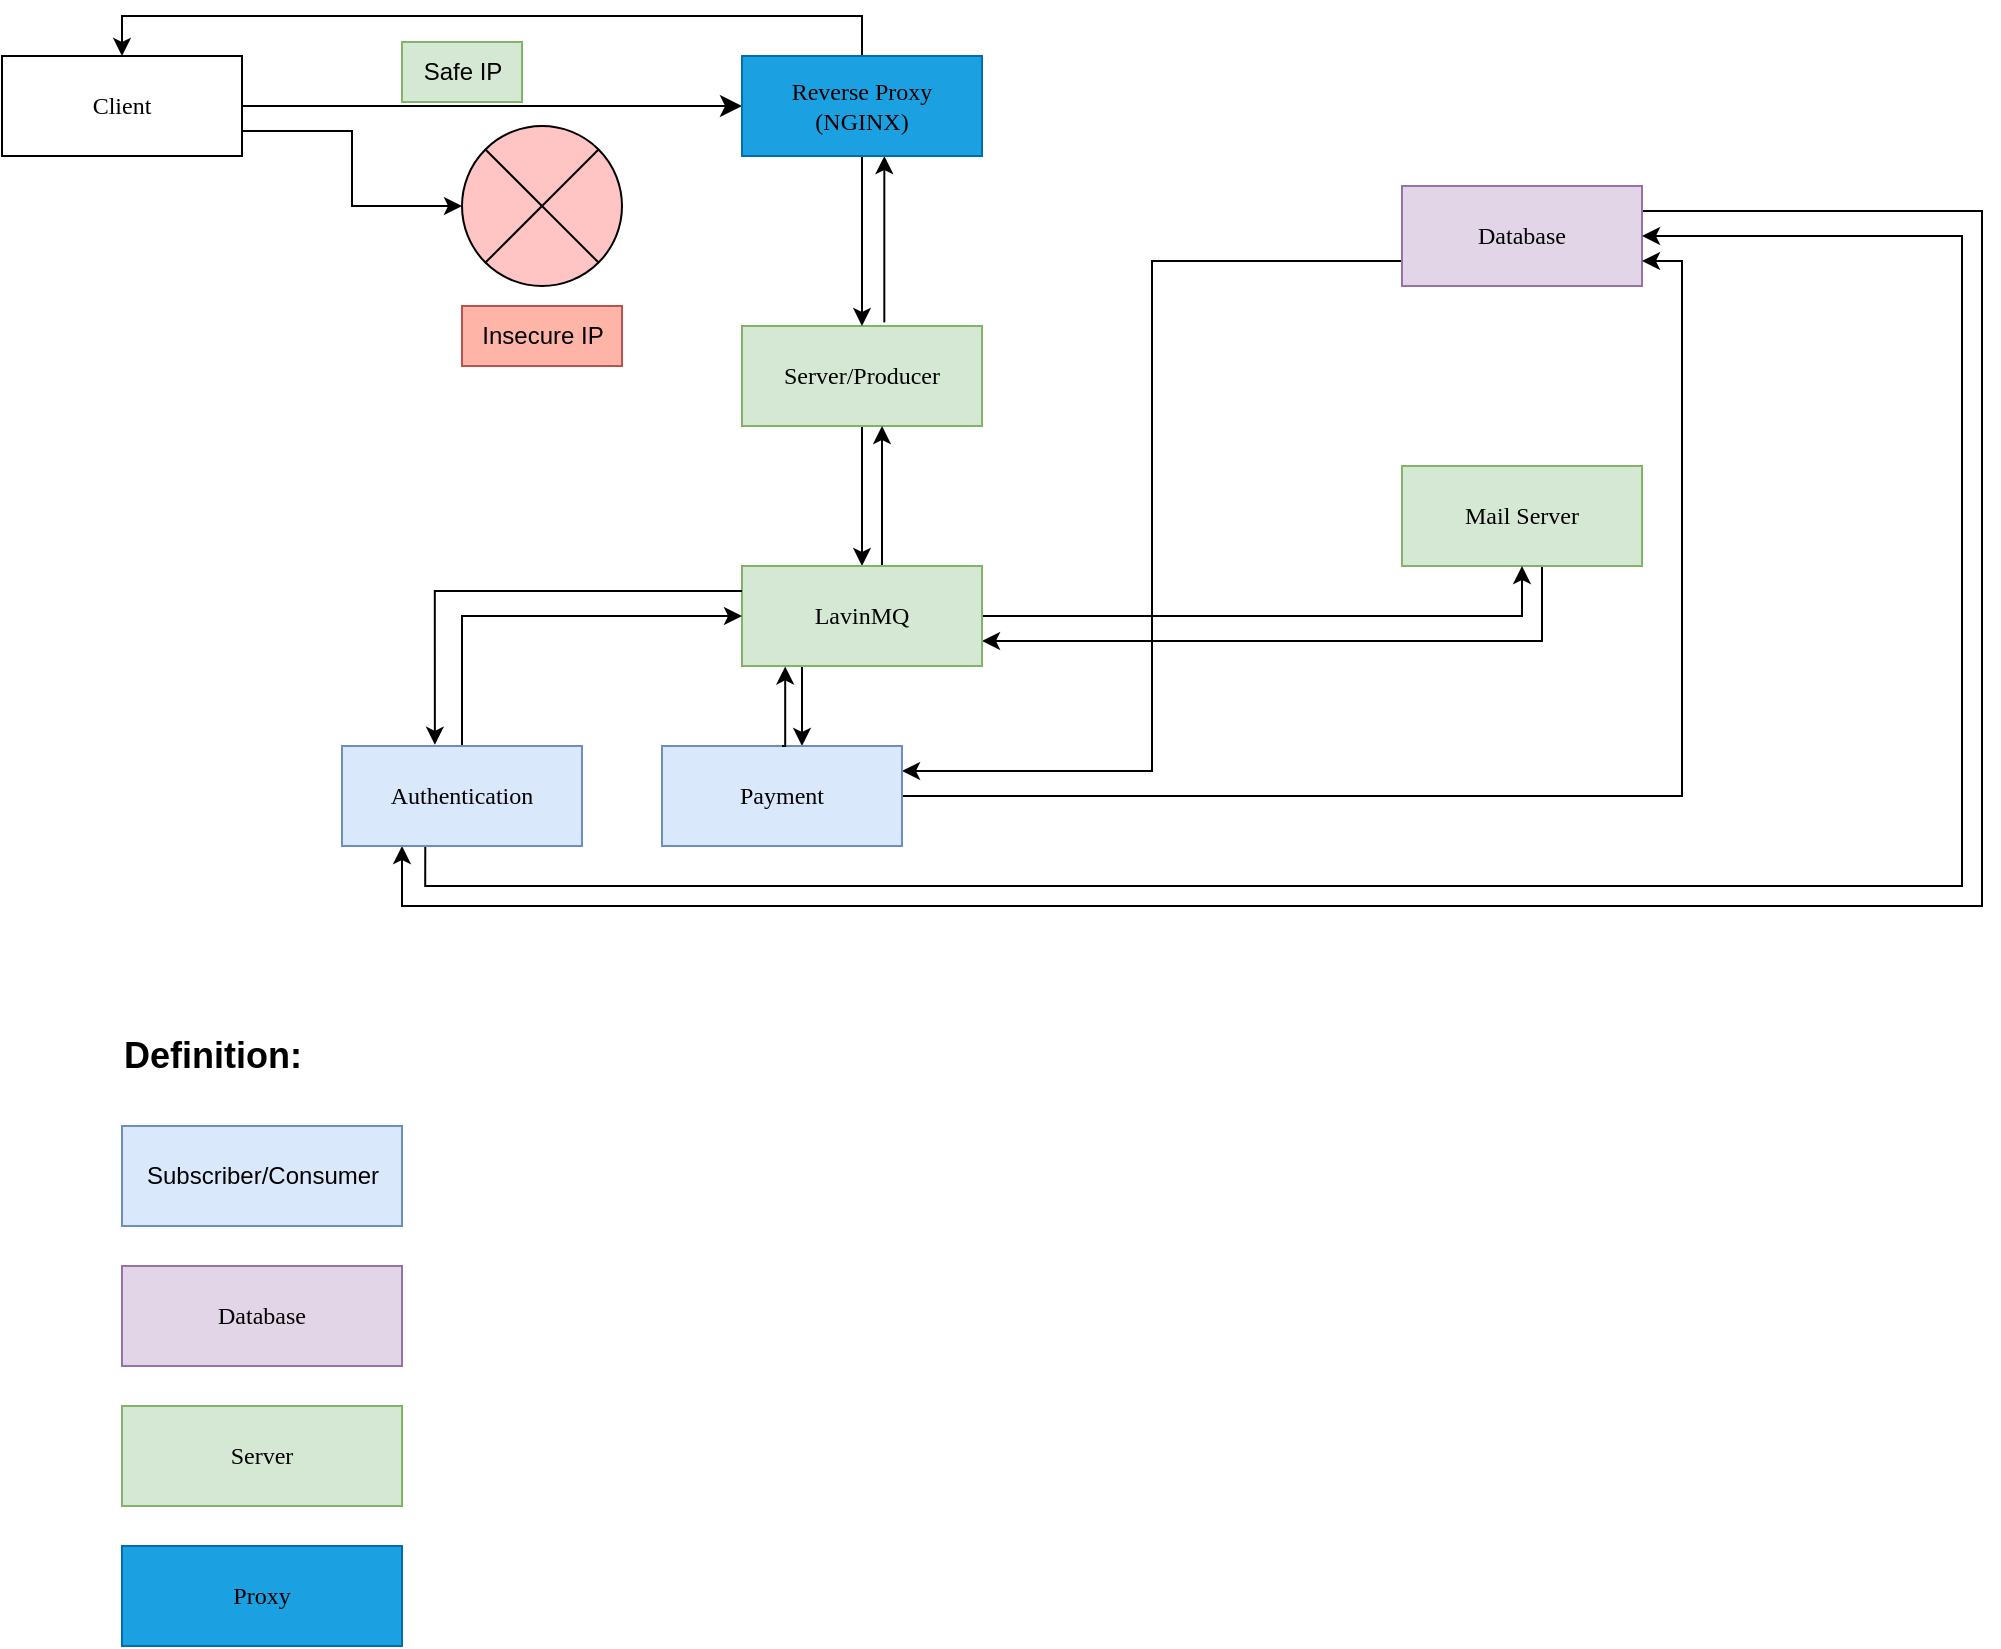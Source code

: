 <mxfile version="24.2.0" type="github">
  <diagram name="Page-1" id="52a04d89-c75d-2922-d76d-85b35f80e030">
    <mxGraphModel dx="1050" dy="557" grid="1" gridSize="10" guides="1" tooltips="1" connect="1" arrows="1" fold="1" page="1" pageScale="1" pageWidth="1100" pageHeight="850" background="none" math="0" shadow="0">
      <root>
        <mxCell id="0" />
        <mxCell id="1" parent="0" />
        <mxCell id="VMB6OrflOX-OGsn26XtV-18" style="edgeStyle=orthogonalEdgeStyle;rounded=0;orthogonalLoop=1;jettySize=auto;html=1;exitX=0.5;exitY=1;exitDx=0;exitDy=0;" parent="1" source="17472293e6e8944d-29" target="VMB6OrflOX-OGsn26XtV-17" edge="1">
          <mxGeometry relative="1" as="geometry" />
        </mxCell>
        <mxCell id="LbKl2bfUw2Kv5uxfCh80-27" style="edgeStyle=orthogonalEdgeStyle;rounded=0;orthogonalLoop=1;jettySize=auto;html=1;exitX=0.593;exitY=-0.036;exitDx=0;exitDy=0;entryX=0.593;entryY=1;entryDx=0;entryDy=0;entryPerimeter=0;exitPerimeter=0;" edge="1" parent="1" source="17472293e6e8944d-29" target="VMB6OrflOX-OGsn26XtV-1">
          <mxGeometry relative="1" as="geometry" />
        </mxCell>
        <mxCell id="17472293e6e8944d-29" value="Server/Producer" style="whiteSpace=wrap;html=1;rounded=0;shadow=0;comic=0;labelBackgroundColor=none;strokeWidth=1;fontFamily=Verdana;fontSize=12;align=center;fillColor=#d5e8d4;strokeColor=#82b366;" parent="1" vertex="1">
          <mxGeometry x="430" y="190" width="120" height="50" as="geometry" />
        </mxCell>
        <mxCell id="1fdf3b25b50cf41e-27" style="edgeStyle=none;html=1;labelBackgroundColor=none;startFill=0;startSize=8;endFill=1;endSize=8;fontFamily=Verdana;fontSize=12;" parent="1" source="17472293e6e8944d-30" edge="1">
          <mxGeometry relative="1" as="geometry">
            <mxPoint x="430" y="80" as="targetPoint" />
          </mxGeometry>
        </mxCell>
        <mxCell id="VMB6OrflOX-OGsn26XtV-12" style="edgeStyle=orthogonalEdgeStyle;rounded=0;orthogonalLoop=1;jettySize=auto;html=1;exitX=1;exitY=0.75;exitDx=0;exitDy=0;entryX=0;entryY=0.5;entryDx=0;entryDy=0;" parent="1" source="17472293e6e8944d-30" target="VMB6OrflOX-OGsn26XtV-11" edge="1">
          <mxGeometry relative="1" as="geometry" />
        </mxCell>
        <mxCell id="17472293e6e8944d-30" value="Client" style="whiteSpace=wrap;html=1;rounded=0;shadow=0;comic=0;labelBackgroundColor=none;strokeWidth=1;fontFamily=Verdana;fontSize=12;align=center;" parent="1" vertex="1">
          <mxGeometry x="60" y="55" width="120" height="50" as="geometry" />
        </mxCell>
        <mxCell id="VMB6OrflOX-OGsn26XtV-3" style="edgeStyle=orthogonalEdgeStyle;rounded=0;orthogonalLoop=1;jettySize=auto;html=1;entryX=0.5;entryY=0;entryDx=0;entryDy=0;" parent="1" source="VMB6OrflOX-OGsn26XtV-1" target="17472293e6e8944d-29" edge="1">
          <mxGeometry relative="1" as="geometry" />
        </mxCell>
        <mxCell id="VMB6OrflOX-OGsn26XtV-16" style="edgeStyle=orthogonalEdgeStyle;rounded=0;orthogonalLoop=1;jettySize=auto;html=1;exitX=0.5;exitY=0;exitDx=0;exitDy=0;entryX=0.5;entryY=0;entryDx=0;entryDy=0;" parent="1" source="VMB6OrflOX-OGsn26XtV-1" target="17472293e6e8944d-30" edge="1">
          <mxGeometry relative="1" as="geometry" />
        </mxCell>
        <mxCell id="VMB6OrflOX-OGsn26XtV-1" value="Reverse Proxy (NGINX)" style="whiteSpace=wrap;html=1;rounded=0;shadow=0;comic=0;labelBackgroundColor=none;strokeWidth=1;fontFamily=Verdana;fontSize=12;align=center;fillColor=#1ba1e2;fontColor=#000000;strokeColor=#006EAF;labelBorderColor=none;" parent="1" vertex="1">
          <mxGeometry x="430" y="55" width="120" height="50" as="geometry" />
        </mxCell>
        <mxCell id="LbKl2bfUw2Kv5uxfCh80-13" style="edgeStyle=orthogonalEdgeStyle;rounded=0;orthogonalLoop=1;jettySize=auto;html=1;exitX=1;exitY=0.25;exitDx=0;exitDy=0;entryX=0.25;entryY=1;entryDx=0;entryDy=0;" edge="1" parent="1" source="VMB6OrflOX-OGsn26XtV-2" target="LbKl2bfUw2Kv5uxfCh80-2">
          <mxGeometry relative="1" as="geometry">
            <Array as="points">
              <mxPoint x="1050" y="133" />
              <mxPoint x="1050" y="480" />
              <mxPoint x="260" y="480" />
            </Array>
          </mxGeometry>
        </mxCell>
        <mxCell id="LbKl2bfUw2Kv5uxfCh80-29" style="edgeStyle=orthogonalEdgeStyle;rounded=0;orthogonalLoop=1;jettySize=auto;html=1;exitX=0;exitY=0.75;exitDx=0;exitDy=0;entryX=1;entryY=0.25;entryDx=0;entryDy=0;" edge="1" parent="1" source="VMB6OrflOX-OGsn26XtV-2" target="LbKl2bfUw2Kv5uxfCh80-4">
          <mxGeometry relative="1" as="geometry" />
        </mxCell>
        <mxCell id="VMB6OrflOX-OGsn26XtV-2" value="Database" style="whiteSpace=wrap;html=1;rounded=0;shadow=0;comic=0;labelBackgroundColor=none;strokeWidth=1;fontFamily=Verdana;fontSize=12;align=center;fillColor=#e1d5e7;strokeColor=#9673a6;" parent="1" vertex="1">
          <mxGeometry x="760" y="120" width="120" height="50" as="geometry" />
        </mxCell>
        <mxCell id="VMB6OrflOX-OGsn26XtV-23" style="edgeStyle=orthogonalEdgeStyle;rounded=0;orthogonalLoop=1;jettySize=auto;html=1;exitX=0.75;exitY=1;exitDx=0;exitDy=0;entryX=1;entryY=0.75;entryDx=0;entryDy=0;" parent="1" source="VMB6OrflOX-OGsn26XtV-5" target="VMB6OrflOX-OGsn26XtV-17" edge="1">
          <mxGeometry relative="1" as="geometry">
            <Array as="points">
              <mxPoint x="830" y="310" />
              <mxPoint x="830" y="348" />
            </Array>
          </mxGeometry>
        </mxCell>
        <mxCell id="VMB6OrflOX-OGsn26XtV-5" value="Mail Server" style="whiteSpace=wrap;html=1;rounded=0;shadow=0;comic=0;labelBackgroundColor=none;strokeWidth=1;fontFamily=Verdana;fontSize=12;align=center;fillColor=#d5e8d4;strokeColor=#82b366;" parent="1" vertex="1">
          <mxGeometry x="760" y="260" width="120" height="50" as="geometry" />
        </mxCell>
        <mxCell id="VMB6OrflOX-OGsn26XtV-7" value="Safe IP" style="text;html=1;align=center;verticalAlign=middle;resizable=0;points=[];autosize=1;strokeColor=#82b366;fillColor=#d5e8d4;" parent="1" vertex="1">
          <mxGeometry x="260" y="48" width="60" height="30" as="geometry" />
        </mxCell>
        <mxCell id="VMB6OrflOX-OGsn26XtV-9" value="Insecure IP" style="text;html=1;align=center;verticalAlign=middle;resizable=0;points=[];autosize=1;strokeColor=#b85450;fillColor=#FFB4A8;gradientColor=none;" parent="1" vertex="1">
          <mxGeometry x="290" y="180" width="80" height="30" as="geometry" />
        </mxCell>
        <mxCell id="VMB6OrflOX-OGsn26XtV-11" value="" style="shape=sumEllipse;perimeter=ellipsePerimeter;whiteSpace=wrap;html=1;backgroundOutline=1;fillColor=#FFC4C4;" parent="1" vertex="1">
          <mxGeometry x="290" y="90" width="80" height="80" as="geometry" />
        </mxCell>
        <mxCell id="VMB6OrflOX-OGsn26XtV-19" style="edgeStyle=orthogonalEdgeStyle;rounded=0;orthogonalLoop=1;jettySize=auto;html=1;exitX=0.75;exitY=0;exitDx=0;exitDy=0;" parent="1" source="VMB6OrflOX-OGsn26XtV-17" edge="1">
          <mxGeometry relative="1" as="geometry">
            <mxPoint x="500" y="240" as="targetPoint" />
            <Array as="points">
              <mxPoint x="500" y="310" />
              <mxPoint x="500" y="240" />
            </Array>
          </mxGeometry>
        </mxCell>
        <mxCell id="VMB6OrflOX-OGsn26XtV-20" style="edgeStyle=orthogonalEdgeStyle;rounded=0;orthogonalLoop=1;jettySize=auto;html=1;exitX=1;exitY=0.5;exitDx=0;exitDy=0;entryX=0.5;entryY=1;entryDx=0;entryDy=0;" parent="1" source="VMB6OrflOX-OGsn26XtV-17" target="VMB6OrflOX-OGsn26XtV-5" edge="1">
          <mxGeometry relative="1" as="geometry" />
        </mxCell>
        <mxCell id="LbKl2bfUw2Kv5uxfCh80-7" style="edgeStyle=orthogonalEdgeStyle;rounded=0;orthogonalLoop=1;jettySize=auto;html=1;exitX=0.25;exitY=1;exitDx=0;exitDy=0;" edge="1" parent="1" source="VMB6OrflOX-OGsn26XtV-17">
          <mxGeometry relative="1" as="geometry">
            <mxPoint x="460" y="400" as="targetPoint" />
          </mxGeometry>
        </mxCell>
        <mxCell id="VMB6OrflOX-OGsn26XtV-17" value="LavinMQ" style="whiteSpace=wrap;html=1;rounded=0;shadow=0;comic=0;labelBackgroundColor=none;strokeWidth=1;fontFamily=Verdana;fontSize=12;align=center;fillColor=#d5e8d4;strokeColor=#82b366;" parent="1" vertex="1">
          <mxGeometry x="430" y="310" width="120" height="50" as="geometry" />
        </mxCell>
        <mxCell id="LbKl2bfUw2Kv5uxfCh80-3" style="edgeStyle=orthogonalEdgeStyle;rounded=0;orthogonalLoop=1;jettySize=auto;html=1;exitX=0.5;exitY=0;exitDx=0;exitDy=0;entryX=0;entryY=0.5;entryDx=0;entryDy=0;" edge="1" parent="1" source="LbKl2bfUw2Kv5uxfCh80-2" target="VMB6OrflOX-OGsn26XtV-17">
          <mxGeometry relative="1" as="geometry" />
        </mxCell>
        <mxCell id="LbKl2bfUw2Kv5uxfCh80-8" style="edgeStyle=orthogonalEdgeStyle;rounded=0;orthogonalLoop=1;jettySize=auto;html=1;exitX=0.347;exitY=0.996;exitDx=0;exitDy=0;entryX=1;entryY=0.5;entryDx=0;entryDy=0;exitPerimeter=0;" edge="1" parent="1" source="LbKl2bfUw2Kv5uxfCh80-2" target="VMB6OrflOX-OGsn26XtV-2">
          <mxGeometry relative="1" as="geometry">
            <Array as="points">
              <mxPoint x="272" y="470" />
              <mxPoint x="1040" y="470" />
              <mxPoint x="1040" y="145" />
            </Array>
          </mxGeometry>
        </mxCell>
        <mxCell id="LbKl2bfUw2Kv5uxfCh80-2" value="Authentication" style="whiteSpace=wrap;html=1;rounded=0;shadow=0;comic=0;labelBackgroundColor=none;strokeWidth=1;fontFamily=Verdana;fontSize=12;align=center;fillColor=#dae8fc;strokeColor=#6c8ebf;" vertex="1" parent="1">
          <mxGeometry x="230" y="400" width="120" height="50" as="geometry" />
        </mxCell>
        <mxCell id="LbKl2bfUw2Kv5uxfCh80-28" style="edgeStyle=orthogonalEdgeStyle;rounded=0;orthogonalLoop=1;jettySize=auto;html=1;exitX=1;exitY=0.5;exitDx=0;exitDy=0;entryX=1;entryY=0.75;entryDx=0;entryDy=0;" edge="1" parent="1" source="LbKl2bfUw2Kv5uxfCh80-4" target="VMB6OrflOX-OGsn26XtV-2">
          <mxGeometry relative="1" as="geometry" />
        </mxCell>
        <mxCell id="LbKl2bfUw2Kv5uxfCh80-4" value="Payment" style="whiteSpace=wrap;html=1;rounded=0;shadow=0;comic=0;labelBackgroundColor=none;strokeWidth=1;fontFamily=Verdana;fontSize=12;align=center;fillColor=#dae8fc;strokeColor=#6c8ebf;" vertex="1" parent="1">
          <mxGeometry x="390" y="400" width="120" height="50" as="geometry" />
        </mxCell>
        <mxCell id="LbKl2bfUw2Kv5uxfCh80-5" style="edgeStyle=orthogonalEdgeStyle;rounded=0;orthogonalLoop=1;jettySize=auto;html=1;exitX=0.5;exitY=0;exitDx=0;exitDy=0;entryX=0.18;entryY=1.004;entryDx=0;entryDy=0;entryPerimeter=0;" edge="1" parent="1" source="LbKl2bfUw2Kv5uxfCh80-4" target="VMB6OrflOX-OGsn26XtV-17">
          <mxGeometry relative="1" as="geometry" />
        </mxCell>
        <mxCell id="LbKl2bfUw2Kv5uxfCh80-6" style="edgeStyle=orthogonalEdgeStyle;rounded=0;orthogonalLoop=1;jettySize=auto;html=1;exitX=0;exitY=0.25;exitDx=0;exitDy=0;entryX=0.387;entryY=-0.012;entryDx=0;entryDy=0;entryPerimeter=0;" edge="1" parent="1" source="VMB6OrflOX-OGsn26XtV-17" target="LbKl2bfUw2Kv5uxfCh80-2">
          <mxGeometry relative="1" as="geometry" />
        </mxCell>
        <mxCell id="LbKl2bfUw2Kv5uxfCh80-16" value="&lt;b style=&quot;font-size: 18px;&quot;&gt;Definition:&lt;/b&gt;" style="text;html=1;align=center;verticalAlign=middle;resizable=0;points=[];autosize=1;strokeColor=none;fillColor=none;fontSize=18;" vertex="1" parent="1">
          <mxGeometry x="110" y="535" width="110" height="40" as="geometry" />
        </mxCell>
        <mxCell id="LbKl2bfUw2Kv5uxfCh80-18" value="" style="whiteSpace=wrap;html=1;rounded=0;shadow=0;comic=0;labelBackgroundColor=none;strokeWidth=1;fontFamily=Verdana;fontSize=12;align=center;fillColor=#dae8fc;strokeColor=#6c8ebf;" vertex="1" parent="1">
          <mxGeometry x="120" y="590" width="140" height="50" as="geometry" />
        </mxCell>
        <mxCell id="LbKl2bfUw2Kv5uxfCh80-21" value="Subscriber/Consumer" style="text;html=1;align=center;verticalAlign=middle;resizable=0;points=[];autosize=1;strokeColor=none;fillColor=none;" vertex="1" parent="1">
          <mxGeometry x="120" y="600" width="140" height="30" as="geometry" />
        </mxCell>
        <mxCell id="LbKl2bfUw2Kv5uxfCh80-22" value="Database" style="whiteSpace=wrap;html=1;rounded=0;shadow=0;comic=0;labelBackgroundColor=none;strokeWidth=1;fontFamily=Verdana;fontSize=12;align=center;fillColor=#e1d5e7;strokeColor=#9673a6;" vertex="1" parent="1">
          <mxGeometry x="120" y="660" width="140" height="50" as="geometry" />
        </mxCell>
        <mxCell id="LbKl2bfUw2Kv5uxfCh80-23" value="Server" style="whiteSpace=wrap;html=1;rounded=0;shadow=0;comic=0;labelBackgroundColor=none;strokeWidth=1;fontFamily=Verdana;fontSize=12;align=center;fillColor=#d5e8d4;strokeColor=#82b366;" vertex="1" parent="1">
          <mxGeometry x="120" y="730" width="140" height="50" as="geometry" />
        </mxCell>
        <mxCell id="LbKl2bfUw2Kv5uxfCh80-24" value="Proxy" style="whiteSpace=wrap;html=1;rounded=0;shadow=0;comic=0;labelBackgroundColor=none;strokeWidth=1;fontFamily=Verdana;fontSize=12;align=center;fillColor=#1ba1e2;fontColor=#000000;strokeColor=#006EAF;labelBorderColor=none;" vertex="1" parent="1">
          <mxGeometry x="120" y="800" width="140" height="50" as="geometry" />
        </mxCell>
      </root>
    </mxGraphModel>
  </diagram>
</mxfile>
